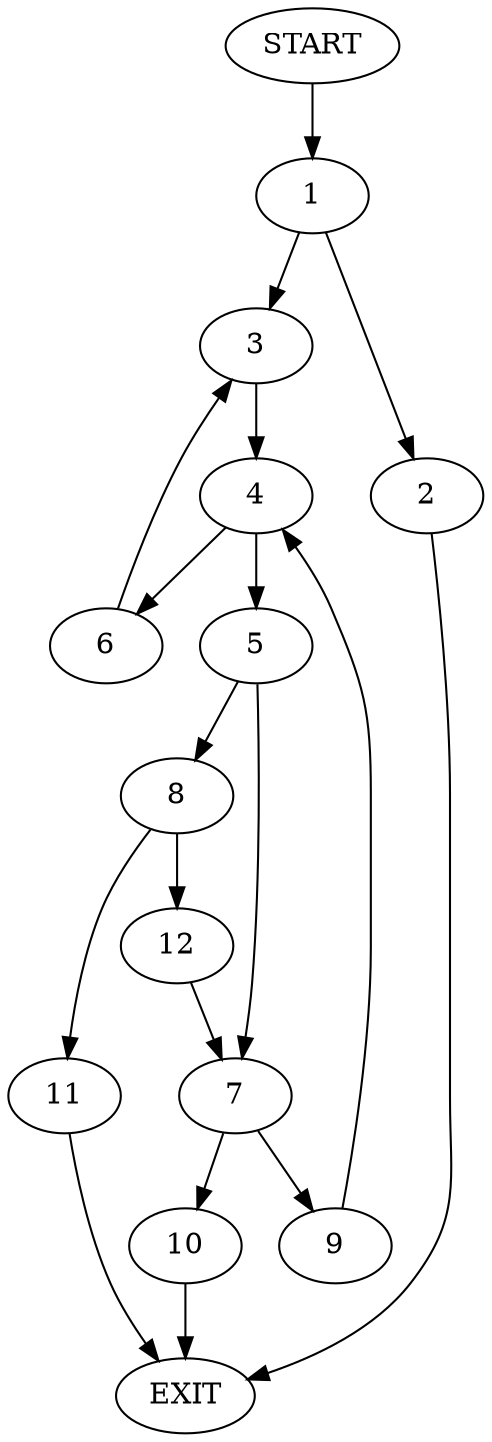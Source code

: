 digraph {
0 [label="START"]
13 [label="EXIT"]
0 -> 1
1 -> 2
1 -> 3
3 -> 4
2 -> 13
4 -> 5
4 -> 6
5 -> 7
5 -> 8
6 -> 3
7 -> 9
7 -> 10
8 -> 11
8 -> 12
11 -> 13
12 -> 7
10 -> 13
9 -> 4
}
